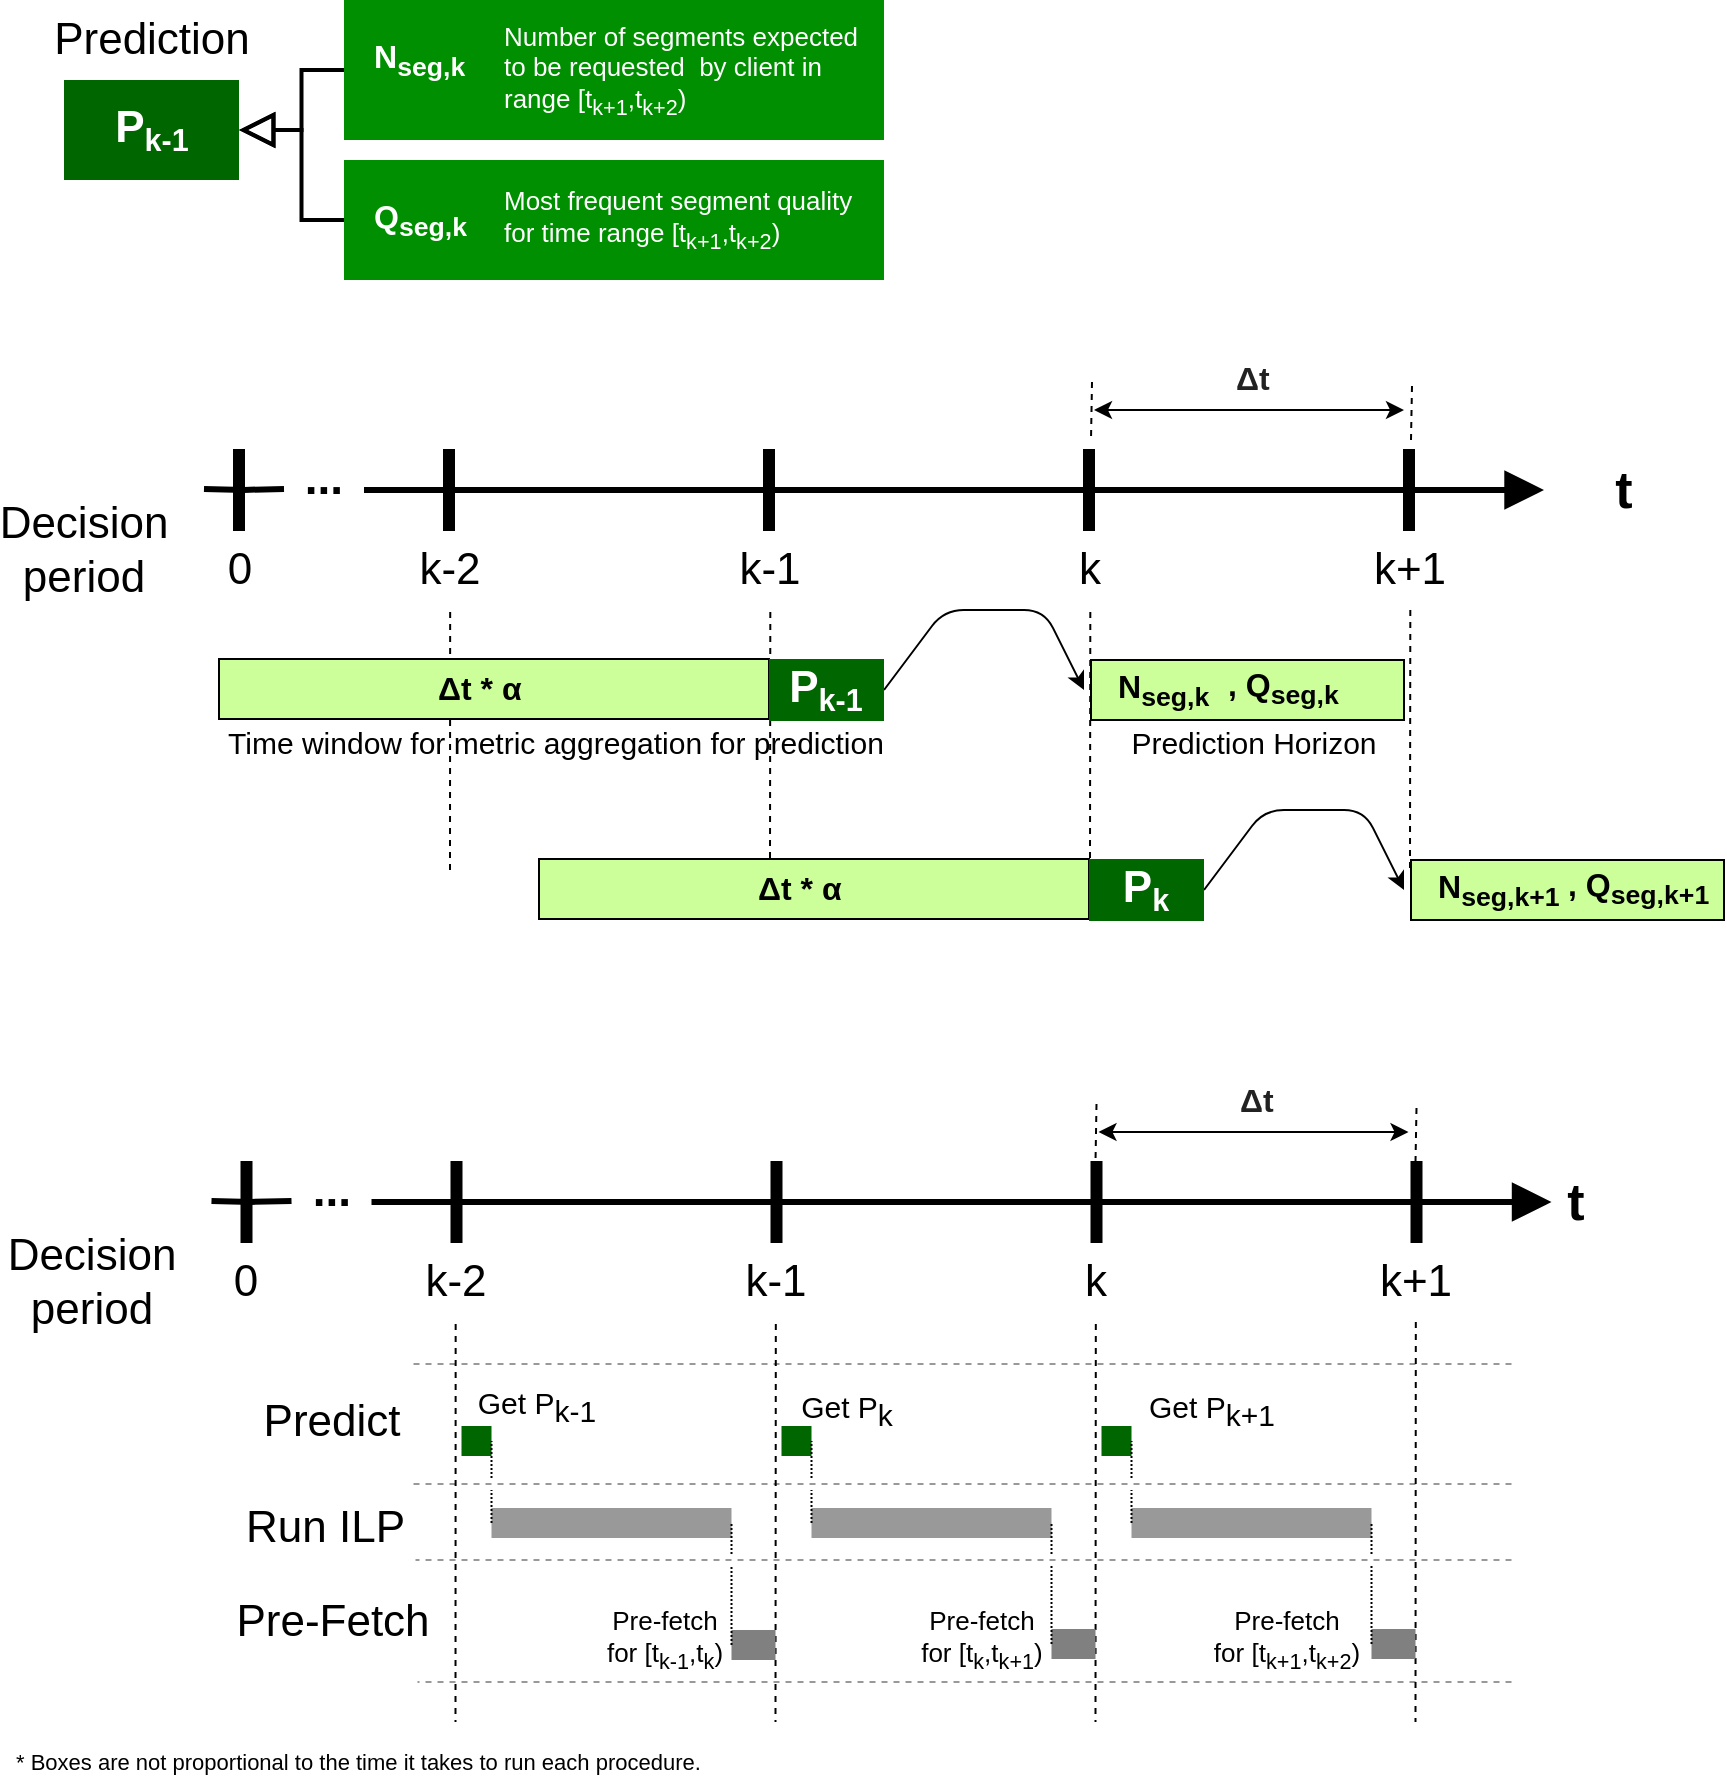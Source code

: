 <mxfile version="13.2.3" type="device"><diagram id="Km32vlabKMXt1tQ8kCav" name="Page-1"><mxGraphModel dx="2214" dy="1194" grid="0" gridSize="10" guides="1" tooltips="1" connect="1" arrows="1" fold="1" page="1" pageScale="1" pageWidth="1169" pageHeight="827" math="0" shadow="0"><root><mxCell id="0"/><mxCell id="1" parent="0"/><mxCell id="Jk45wT7rnta24Qxd5EBN-1" value="" style="endArrow=block;html=1;endFill=1;startSize=6;endSize=12;strokeWidth=3;" edge="1" parent="1"><mxGeometry width="50" height="50" relative="1" as="geometry"><mxPoint x="253.75" y="621" as="sourcePoint"/><mxPoint x="843.75" y="621" as="targetPoint"/></mxGeometry></mxCell><mxCell id="Jk45wT7rnta24Qxd5EBN-2" value="&lt;font style=&quot;font-size: 26px;&quot;&gt;&lt;b style=&quot;font-size: 26px;&quot;&gt;t&lt;/b&gt;&lt;/font&gt;" style="text;html=1;strokeColor=none;fillColor=none;align=center;verticalAlign=middle;whiteSpace=wrap;rounded=0;fontSize=26;" vertex="1" parent="1"><mxGeometry x="836.25" y="611" width="40" height="20" as="geometry"/></mxCell><mxCell id="Jk45wT7rnta24Qxd5EBN-3" value="&lt;b&gt;&lt;font style=&quot;font-size: 23px&quot;&gt;...&lt;/font&gt;&lt;/b&gt;" style="text;html=1;strokeColor=none;fillColor=none;align=center;verticalAlign=middle;whiteSpace=wrap;rounded=0;" vertex="1" parent="1"><mxGeometry x="213.75" y="605" width="40" height="20" as="geometry"/></mxCell><mxCell id="Jk45wT7rnta24Qxd5EBN-4" value="" style="endArrow=none;html=1;strokeWidth=3;" edge="1" parent="1" source="Jk45wT7rnta24Qxd5EBN-6"><mxGeometry width="50" height="50" relative="1" as="geometry"><mxPoint x="173.75" y="620.5" as="sourcePoint"/><mxPoint x="213.75" y="620.5" as="targetPoint"/></mxGeometry></mxCell><mxCell id="Jk45wT7rnta24Qxd5EBN-6" value="" style="rounded=0;whiteSpace=wrap;html=1;fillColor=#000000;" vertex="1" parent="1"><mxGeometry x="188.75" y="601" width="5" height="40" as="geometry"/></mxCell><mxCell id="Jk45wT7rnta24Qxd5EBN-9" value="" style="endArrow=none;html=1;strokeWidth=3;" edge="1" parent="1" target="Jk45wT7rnta24Qxd5EBN-6"><mxGeometry width="50" height="50" relative="1" as="geometry"><mxPoint x="173.75" y="620.5" as="sourcePoint"/><mxPoint x="213.75" y="620.5" as="targetPoint"/></mxGeometry></mxCell><mxCell id="Jk45wT7rnta24Qxd5EBN-10" value="" style="rounded=0;whiteSpace=wrap;html=1;fillColor=#000000;" vertex="1" parent="1"><mxGeometry x="453.75" y="601" width="5" height="40" as="geometry"/></mxCell><mxCell id="Jk45wT7rnta24Qxd5EBN-11" value="" style="rounded=0;whiteSpace=wrap;html=1;fillColor=#000000;" vertex="1" parent="1"><mxGeometry x="613.75" y="601" width="5" height="40" as="geometry"/></mxCell><mxCell id="Jk45wT7rnta24Qxd5EBN-13" value="" style="rounded=0;whiteSpace=wrap;html=1;fillColor=#000000;" vertex="1" parent="1"><mxGeometry x="773.75" y="601" width="5" height="40" as="geometry"/></mxCell><mxCell id="Jk45wT7rnta24Qxd5EBN-16" value="" style="rounded=0;whiteSpace=wrap;html=1;fillColor=#000000;" vertex="1" parent="1"><mxGeometry x="293.75" y="601" width="5" height="40" as="geometry"/></mxCell><mxCell id="Jk45wT7rnta24Qxd5EBN-20" value="&lt;font style=&quot;font-size: 22px;&quot;&gt;0&lt;/font&gt;" style="text;html=1;strokeColor=none;fillColor=none;align=center;verticalAlign=middle;whiteSpace=wrap;rounded=0;fontSize=22;" vertex="1" parent="1"><mxGeometry x="181.25" y="651" width="20" height="20" as="geometry"/></mxCell><mxCell id="Jk45wT7rnta24Qxd5EBN-21" value="k+1" style="text;html=1;strokeColor=none;fillColor=none;align=center;verticalAlign=middle;whiteSpace=wrap;rounded=0;fontSize=22;" vertex="1" parent="1"><mxGeometry x="756.25" y="651" width="40" height="20" as="geometry"/></mxCell><mxCell id="Jk45wT7rnta24Qxd5EBN-22" value="k" style="text;html=1;strokeColor=none;fillColor=none;align=center;verticalAlign=middle;whiteSpace=wrap;rounded=0;fontSize=22;" vertex="1" parent="1"><mxGeometry x="596.25" y="651" width="40" height="20" as="geometry"/></mxCell><mxCell id="Jk45wT7rnta24Qxd5EBN-23" value="k-1" style="text;html=1;strokeColor=none;fillColor=none;align=center;verticalAlign=middle;whiteSpace=wrap;rounded=0;fontSize=22;" vertex="1" parent="1"><mxGeometry x="436.25" y="651" width="40" height="20" as="geometry"/></mxCell><mxCell id="Jk45wT7rnta24Qxd5EBN-25" value="k-2" style="text;html=1;strokeColor=none;fillColor=none;align=center;verticalAlign=middle;whiteSpace=wrap;rounded=0;fontSize=22;" vertex="1" parent="1"><mxGeometry x="276.25" y="651" width="40" height="20" as="geometry"/></mxCell><mxCell id="Jk45wT7rnta24Qxd5EBN-26" value="" style="endArrow=none;dashed=1;html=1;strokeWidth=1;fontSize=22;opacity=40;" edge="1" parent="1"><mxGeometry width="50" height="50" relative="1" as="geometry"><mxPoint x="823.75" y="861" as="sourcePoint"/><mxPoint x="276.75" y="861" as="targetPoint"/></mxGeometry></mxCell><mxCell id="Jk45wT7rnta24Qxd5EBN-27" value="" style="endArrow=none;dashed=1;html=1;strokeWidth=1;fontSize=22;opacity=40;" edge="1" parent="1"><mxGeometry width="50" height="50" relative="1" as="geometry"><mxPoint x="823.75" y="762" as="sourcePoint"/><mxPoint x="273.75" y="762" as="targetPoint"/></mxGeometry></mxCell><mxCell id="Jk45wT7rnta24Qxd5EBN-28" value="" style="endArrow=none;dashed=1;html=1;strokeWidth=1;fontSize=22;opacity=40;" edge="1" parent="1"><mxGeometry width="50" height="50" relative="1" as="geometry"><mxPoint x="823.75" y="702" as="sourcePoint"/><mxPoint x="273.75" y="702" as="targetPoint"/></mxGeometry></mxCell><mxCell id="Jk45wT7rnta24Qxd5EBN-29" value="" style="endArrow=none;dashed=1;html=1;strokeWidth=1;fontSize=22;" edge="1" parent="1"><mxGeometry width="50" height="50" relative="1" as="geometry"><mxPoint x="295.83" y="682.0" as="sourcePoint"/><mxPoint x="295.75" y="881" as="targetPoint"/></mxGeometry></mxCell><mxCell id="Jk45wT7rnta24Qxd5EBN-30" value="" style="endArrow=none;dashed=1;html=1;strokeWidth=1;fontSize=22;" edge="1" parent="1"><mxGeometry width="50" height="50" relative="1" as="geometry"><mxPoint x="455.91" y="682.0" as="sourcePoint"/><mxPoint x="455.75" y="881" as="targetPoint"/></mxGeometry></mxCell><mxCell id="Jk45wT7rnta24Qxd5EBN-31" value="" style="endArrow=none;dashed=1;html=1;strokeWidth=1;fontSize=22;" edge="1" parent="1"><mxGeometry width="50" height="50" relative="1" as="geometry"><mxPoint x="615.91" y="682.0" as="sourcePoint"/><mxPoint x="615.75" y="881" as="targetPoint"/></mxGeometry></mxCell><mxCell id="Jk45wT7rnta24Qxd5EBN-32" value="" style="endArrow=none;dashed=1;html=1;strokeWidth=1;fontSize=22;" edge="1" parent="1"><mxGeometry width="50" height="50" relative="1" as="geometry"><mxPoint x="775.91" y="681.0" as="sourcePoint"/><mxPoint x="775.75" y="881" as="targetPoint"/></mxGeometry></mxCell><mxCell id="Jk45wT7rnta24Qxd5EBN-34" value="&lt;font style=&quot;font-size: 22px&quot;&gt;Predict&lt;/font&gt;" style="text;html=1;strokeColor=none;fillColor=none;align=center;verticalAlign=middle;whiteSpace=wrap;rounded=0;fontSize=22;" vertex="1" parent="1"><mxGeometry x="203.75" y="721" width="60" height="20" as="geometry"/></mxCell><mxCell id="Jk45wT7rnta24Qxd5EBN-35" value="&lt;font style=&quot;font-size: 22px&quot;&gt;Pre-Fetch&lt;/font&gt;" style="text;html=1;strokeColor=none;fillColor=none;align=center;verticalAlign=middle;whiteSpace=wrap;rounded=0;fontSize=22;" vertex="1" parent="1"><mxGeometry x="177.5" y="818" width="112.5" height="26" as="geometry"/></mxCell><mxCell id="Jk45wT7rnta24Qxd5EBN-36" value="&lt;font style=&quot;font-size: 22px&quot;&gt;Decision period&lt;/font&gt;" style="text;html=1;strokeColor=none;fillColor=none;align=center;verticalAlign=middle;whiteSpace=wrap;rounded=0;fontSize=22;" vertex="1" parent="1"><mxGeometry x="73.75" y="651" width="80" height="20" as="geometry"/></mxCell><mxCell id="Jk45wT7rnta24Qxd5EBN-42" value="" style="rounded=0;whiteSpace=wrap;html=1;fillColor=#006600;fontSize=22;strokeColor=none;" vertex="1" parent="1"><mxGeometry x="298.75" y="733" width="15" height="15" as="geometry"/></mxCell><mxCell id="Jk45wT7rnta24Qxd5EBN-44" value="" style="rounded=0;whiteSpace=wrap;html=1;fillColor=#808080;fontSize=22;strokeColor=none;" vertex="1" parent="1"><mxGeometry x="433.75" y="835" width="22" height="15" as="geometry"/></mxCell><mxCell id="Jk45wT7rnta24Qxd5EBN-52" value="" style="rounded=0;whiteSpace=wrap;html=1;fillColor=#006600;fontSize=22;strokeColor=none;" vertex="1" parent="1"><mxGeometry x="100" y="60" width="87.5" height="50" as="geometry"/></mxCell><mxCell id="Jk45wT7rnta24Qxd5EBN-53" value="&lt;font color=&quot;#ffffff&quot;&gt;&lt;b&gt;&lt;font&gt;P&lt;/font&gt;&lt;font style=&quot;font-size: 18.333px&quot;&gt;&lt;sub&gt;k-1&lt;/sub&gt;&lt;/font&gt;&lt;/b&gt;&lt;/font&gt;" style="text;html=1;strokeColor=none;fillColor=none;align=center;verticalAlign=middle;whiteSpace=wrap;rounded=0;fontSize=22;" vertex="1" parent="1"><mxGeometry x="123.75" y="75" width="40" height="20" as="geometry"/></mxCell><mxCell id="Jk45wT7rnta24Qxd5EBN-55" value="&lt;font style=&quot;font-size: 22px&quot;&gt;Prediction&lt;/font&gt;" style="text;html=1;strokeColor=none;fillColor=none;align=center;verticalAlign=middle;whiteSpace=wrap;rounded=0;fontSize=22;" vertex="1" parent="1"><mxGeometry x="95" y="30" width="97.5" height="20" as="geometry"/></mxCell><mxCell id="Jk45wT7rnta24Qxd5EBN-58" value="" style="rounded=0;whiteSpace=wrap;html=1;fillColor=#008F00;fontSize=22;strokeColor=none;" vertex="1" parent="1"><mxGeometry x="240" y="20" width="270" height="70" as="geometry"/></mxCell><mxCell id="Jk45wT7rnta24Qxd5EBN-59" value="" style="rounded=0;whiteSpace=wrap;html=1;fillColor=#008F00;fontSize=22;strokeColor=none;" vertex="1" parent="1"><mxGeometry x="240" y="100" width="270" height="60" as="geometry"/></mxCell><mxCell id="Jk45wT7rnta24Qxd5EBN-60" style="edgeStyle=orthogonalEdgeStyle;rounded=0;orthogonalLoop=1;jettySize=auto;html=1;exitX=1;exitY=0.5;exitDx=0;exitDy=0;entryX=0;entryY=0.5;entryDx=0;entryDy=0;strokeWidth=2;fontSize=16;fontColor=#FFFFFF;startArrow=block;startFill=0;endArrow=none;endFill=0;endSize=6;startSize=13;" edge="1" parent="1" source="Jk45wT7rnta24Qxd5EBN-52" target="Jk45wT7rnta24Qxd5EBN-58"><mxGeometry relative="1" as="geometry"><mxPoint x="550" y="63.5" as="sourcePoint"/><mxPoint x="550" y="230" as="targetPoint"/></mxGeometry></mxCell><mxCell id="Jk45wT7rnta24Qxd5EBN-61" style="edgeStyle=orthogonalEdgeStyle;rounded=0;orthogonalLoop=1;jettySize=auto;html=1;exitX=1;exitY=0.5;exitDx=0;exitDy=0;entryX=0;entryY=0.5;entryDx=0;entryDy=0;strokeWidth=2;fontSize=16;fontColor=#FFFFFF;startArrow=block;startFill=0;endArrow=none;endFill=0;endSize=6;startSize=13;" edge="1" parent="1" source="Jk45wT7rnta24Qxd5EBN-52" target="Jk45wT7rnta24Qxd5EBN-59"><mxGeometry relative="1" as="geometry"><mxPoint x="197.5" y="90" as="sourcePoint"/><mxPoint x="250" y="50" as="targetPoint"/></mxGeometry></mxCell><mxCell id="Jk45wT7rnta24Qxd5EBN-62" value="&lt;font color=&quot;#ffffff&quot; style=&quot;font-size: 16px&quot;&gt;&lt;b&gt;N&lt;/b&gt;&lt;sub&gt;&lt;b&gt;seg,k&lt;/b&gt;&lt;/sub&gt;&lt;/font&gt;" style="text;html=1;strokeColor=none;fillColor=none;align=left;verticalAlign=middle;whiteSpace=wrap;rounded=0;fontSize=22;" vertex="1" parent="1"><mxGeometry x="252.5" y="30" width="45" height="35" as="geometry"/></mxCell><mxCell id="Jk45wT7rnta24Qxd5EBN-63" value="Get P&lt;sub style=&quot;font-size: 15px;&quot;&gt;k-1&lt;/sub&gt;" style="text;html=1;strokeColor=none;fillColor=none;align=center;verticalAlign=middle;whiteSpace=wrap;rounded=0;fontSize=15;" vertex="1" parent="1"><mxGeometry x="298.75" y="713" width="75" height="20" as="geometry"/></mxCell><mxCell id="Jk45wT7rnta24Qxd5EBN-67" value="Pre-fetch for&lt;span style=&quot;font-size: 13px ; text-align: left&quot;&gt;&lt;font color=&quot;#ffffff&quot; style=&quot;font-size: 13px&quot;&gt;&amp;nbsp;&lt;/font&gt;[t&lt;sub&gt;k-1&lt;/sub&gt;&lt;/span&gt;&lt;span style=&quot;font-size: 13px ; text-align: left&quot;&gt;,t&lt;sub&gt;k&lt;/sub&gt;&lt;/span&gt;&lt;span style=&quot;font-size: 13px ; text-align: left&quot;&gt;)&lt;/span&gt;" style="text;html=1;strokeColor=none;fillColor=none;align=center;verticalAlign=middle;whiteSpace=wrap;rounded=0;fontSize=13;" vertex="1" parent="1"><mxGeometry x="363.75" y="830" width="72.5" height="20" as="geometry"/></mxCell><mxCell id="Jk45wT7rnta24Qxd5EBN-72" value="&lt;span style=&quot;color: rgb(0 , 0 , 0) ; font-family: &amp;#34;helvetica&amp;#34; ; font-size: 22px ; font-style: normal ; font-weight: 400 ; letter-spacing: normal ; text-align: center ; text-indent: 0px ; text-transform: none ; word-spacing: 0px ; display: inline ; float: none&quot;&gt;Run ILP&lt;/span&gt;" style="text;whiteSpace=wrap;html=1;fontSize=13;verticalAlign=middle;" vertex="1" parent="1"><mxGeometry x="188.75" y="768.5" width="90" height="30" as="geometry"/></mxCell><mxCell id="Jk45wT7rnta24Qxd5EBN-75" value="" style="endArrow=none;dashed=1;html=1;strokeWidth=1;fontSize=22;opacity=40;" edge="1" parent="1"><mxGeometry width="50" height="50" relative="1" as="geometry"><mxPoint x="823.75" y="800" as="sourcePoint"/><mxPoint x="275.75" y="800" as="targetPoint"/></mxGeometry></mxCell><mxCell id="Jk45wT7rnta24Qxd5EBN-76" value="" style="rounded=0;whiteSpace=wrap;html=1;fillColor=#999999;fontSize=22;strokeColor=none;" vertex="1" parent="1"><mxGeometry x="313.75" y="774" width="120" height="15" as="geometry"/></mxCell><mxCell id="Jk45wT7rnta24Qxd5EBN-48" value="" style="endArrow=none;dashed=1;html=1;strokeWidth=1;fontSize=22;dashPattern=1 1;strokeColor=#000000;exitX=0;exitY=0.5;exitDx=0;exitDy=0;entryX=1;entryY=0.5;entryDx=0;entryDy=0;jumpStyle=gap;" edge="1" parent="1" source="Jk45wT7rnta24Qxd5EBN-76" target="Jk45wT7rnta24Qxd5EBN-42"><mxGeometry width="50" height="50" relative="1" as="geometry"><mxPoint x="313.75" y="830" as="sourcePoint"/><mxPoint x="314.25" y="741" as="targetPoint"/></mxGeometry></mxCell><mxCell id="Jk45wT7rnta24Qxd5EBN-77" value="" style="endArrow=none;dashed=1;html=1;strokeWidth=1;fontSize=22;dashPattern=1 1;strokeColor=#000000;entryX=1;entryY=0.5;entryDx=0;entryDy=0;exitX=0;exitY=0.5;exitDx=0;exitDy=0;jumpStyle=gap;" edge="1" parent="1" source="Jk45wT7rnta24Qxd5EBN-44" target="Jk45wT7rnta24Qxd5EBN-76"><mxGeometry width="50" height="50" relative="1" as="geometry"><mxPoint x="433.75" y="891" as="sourcePoint"/><mxPoint x="433.75" y="816" as="targetPoint"/></mxGeometry></mxCell><mxCell id="Jk45wT7rnta24Qxd5EBN-81" value="" style="rounded=0;whiteSpace=wrap;html=1;fillColor=#006600;fontSize=22;strokeColor=none;" vertex="1" parent="1"><mxGeometry x="458.75" y="733" width="15" height="15" as="geometry"/></mxCell><mxCell id="Jk45wT7rnta24Qxd5EBN-82" value="" style="rounded=0;whiteSpace=wrap;html=1;fillColor=#808080;fontSize=22;strokeColor=none;" vertex="1" parent="1"><mxGeometry x="593.75" y="834.5" width="22" height="15" as="geometry"/></mxCell><mxCell id="Jk45wT7rnta24Qxd5EBN-83" value="Get P&lt;sub style=&quot;font-size: 15px&quot;&gt;k&lt;/sub&gt;" style="text;html=1;strokeColor=none;fillColor=none;align=center;verticalAlign=middle;whiteSpace=wrap;rounded=0;fontSize=15;" vertex="1" parent="1"><mxGeometry x="458.75" y="715" width="65" height="20" as="geometry"/></mxCell><mxCell id="Jk45wT7rnta24Qxd5EBN-84" value="Pre-fetch for&lt;span style=&quot;font-size: 13px ; text-align: left&quot;&gt;&lt;font color=&quot;#ffffff&quot; style=&quot;font-size: 13px&quot;&gt;&amp;nbsp;&lt;/font&gt;[t&lt;sub&gt;k&lt;/sub&gt;&lt;/span&gt;&lt;span style=&quot;font-size: 13px ; text-align: left&quot;&gt;,t&lt;sub&gt;k+1&lt;/sub&gt;&lt;/span&gt;&lt;span style=&quot;font-size: 13px ; text-align: left&quot;&gt;)&lt;/span&gt;" style="text;html=1;strokeColor=none;fillColor=none;align=center;verticalAlign=middle;whiteSpace=wrap;rounded=0;fontSize=13;" vertex="1" parent="1"><mxGeometry x="523.75" y="830" width="70" height="20" as="geometry"/></mxCell><mxCell id="Jk45wT7rnta24Qxd5EBN-85" value="" style="rounded=0;whiteSpace=wrap;html=1;fillColor=#999999;fontSize=22;strokeColor=none;" vertex="1" parent="1"><mxGeometry x="473.75" y="774" width="120" height="15" as="geometry"/></mxCell><mxCell id="Jk45wT7rnta24Qxd5EBN-86" value="" style="endArrow=none;dashed=1;html=1;strokeWidth=1;fontSize=22;dashPattern=1 1;strokeColor=#000000;exitX=0;exitY=0.5;exitDx=0;exitDy=0;entryX=1;entryY=0.5;entryDx=0;entryDy=0;jumpStyle=gap;" edge="1" parent="1" source="Jk45wT7rnta24Qxd5EBN-85" target="Jk45wT7rnta24Qxd5EBN-81"><mxGeometry width="50" height="50" relative="1" as="geometry"><mxPoint x="473.75" y="832" as="sourcePoint"/><mxPoint x="474.25" y="743" as="targetPoint"/></mxGeometry></mxCell><mxCell id="Jk45wT7rnta24Qxd5EBN-87" value="" style="endArrow=none;dashed=1;html=1;strokeWidth=1;fontSize=22;dashPattern=1 1;strokeColor=#000000;entryX=1;entryY=0.5;entryDx=0;entryDy=0;exitX=0;exitY=0.5;exitDx=0;exitDy=0;jumpStyle=gap;" edge="1" parent="1" source="Jk45wT7rnta24Qxd5EBN-82" target="Jk45wT7rnta24Qxd5EBN-85"><mxGeometry width="50" height="50" relative="1" as="geometry"><mxPoint x="593.75" y="893" as="sourcePoint"/><mxPoint x="593.75" y="818" as="targetPoint"/></mxGeometry></mxCell><mxCell id="Jk45wT7rnta24Qxd5EBN-88" value="" style="rounded=0;whiteSpace=wrap;html=1;fillColor=#006600;fontSize=22;strokeColor=none;" vertex="1" parent="1"><mxGeometry x="618.75" y="733" width="15" height="15" as="geometry"/></mxCell><mxCell id="Jk45wT7rnta24Qxd5EBN-89" value="" style="rounded=0;whiteSpace=wrap;html=1;fillColor=#808080;fontSize=22;strokeColor=none;" vertex="1" parent="1"><mxGeometry x="753.75" y="834.5" width="22" height="15" as="geometry"/></mxCell><mxCell id="Jk45wT7rnta24Qxd5EBN-90" value="" style="rounded=0;whiteSpace=wrap;html=1;fillColor=#999999;fontSize=22;strokeColor=none;" vertex="1" parent="1"><mxGeometry x="633.75" y="774" width="120" height="15" as="geometry"/></mxCell><mxCell id="Jk45wT7rnta24Qxd5EBN-91" value="" style="endArrow=none;dashed=1;html=1;strokeWidth=1;fontSize=22;dashPattern=1 1;strokeColor=#000000;exitX=0;exitY=0.5;exitDx=0;exitDy=0;entryX=1;entryY=0.5;entryDx=0;entryDy=0;jumpStyle=gap;" edge="1" parent="1" source="Jk45wT7rnta24Qxd5EBN-90" target="Jk45wT7rnta24Qxd5EBN-88"><mxGeometry width="50" height="50" relative="1" as="geometry"><mxPoint x="633.75" y="832" as="sourcePoint"/><mxPoint x="634.25" y="743" as="targetPoint"/></mxGeometry></mxCell><mxCell id="Jk45wT7rnta24Qxd5EBN-92" value="" style="endArrow=none;dashed=1;html=1;strokeWidth=1;fontSize=22;dashPattern=1 1;strokeColor=#000000;entryX=1;entryY=0.5;entryDx=0;entryDy=0;exitX=0;exitY=0.5;exitDx=0;exitDy=0;jumpStyle=gap;" edge="1" parent="1" source="Jk45wT7rnta24Qxd5EBN-89" target="Jk45wT7rnta24Qxd5EBN-90"><mxGeometry width="50" height="50" relative="1" as="geometry"><mxPoint x="753.75" y="893" as="sourcePoint"/><mxPoint x="753.75" y="818" as="targetPoint"/></mxGeometry></mxCell><mxCell id="Jk45wT7rnta24Qxd5EBN-93" value="Get P&lt;sub style=&quot;font-size: 15px&quot;&gt;k+1&lt;/sub&gt;" style="text;html=1;strokeColor=none;fillColor=none;align=center;verticalAlign=middle;whiteSpace=wrap;rounded=0;fontSize=15;" vertex="1" parent="1"><mxGeometry x="633.75" y="715" width="80" height="20" as="geometry"/></mxCell><mxCell id="Jk45wT7rnta24Qxd5EBN-94" value="Pre-fetch for&lt;span style=&quot;font-size: 13px ; text-align: left&quot;&gt;&lt;font color=&quot;#ffffff&quot; style=&quot;font-size: 13px&quot;&gt;&amp;nbsp;&lt;/font&gt;[t&lt;sub&gt;k+1&lt;/sub&gt;&lt;/span&gt;&lt;span style=&quot;font-size: 13px ; text-align: left&quot;&gt;,t&lt;sub&gt;k+2&lt;/sub&gt;&lt;/span&gt;&lt;span style=&quot;font-size: 13px ; text-align: left&quot;&gt;)&lt;/span&gt;" style="text;html=1;strokeColor=none;fillColor=none;align=center;verticalAlign=middle;whiteSpace=wrap;rounded=0;fontSize=13;" vertex="1" parent="1"><mxGeometry x="663.75" y="830" width="95" height="20" as="geometry"/></mxCell><mxCell id="Jk45wT7rnta24Qxd5EBN-97" value="" style="endArrow=block;html=1;endFill=1;startSize=6;endSize=12;strokeWidth=3;" edge="1" parent="1"><mxGeometry width="50" height="50" relative="1" as="geometry"><mxPoint x="250" y="265" as="sourcePoint"/><mxPoint x="840" y="265" as="targetPoint"/></mxGeometry></mxCell><mxCell id="Jk45wT7rnta24Qxd5EBN-98" value="&lt;font style=&quot;font-size: 26px;&quot;&gt;&lt;b style=&quot;font-size: 26px;&quot;&gt;t&lt;/b&gt;&lt;/font&gt;" style="text;html=1;strokeColor=none;fillColor=none;align=center;verticalAlign=middle;whiteSpace=wrap;rounded=0;fontSize=26;" vertex="1" parent="1"><mxGeometry x="860" y="255" width="40" height="20" as="geometry"/></mxCell><mxCell id="Jk45wT7rnta24Qxd5EBN-99" value="&lt;b&gt;&lt;font style=&quot;font-size: 23px&quot;&gt;...&lt;/font&gt;&lt;/b&gt;" style="text;html=1;strokeColor=none;fillColor=none;align=center;verticalAlign=middle;whiteSpace=wrap;rounded=0;" vertex="1" parent="1"><mxGeometry x="210" y="249" width="40" height="20" as="geometry"/></mxCell><mxCell id="Jk45wT7rnta24Qxd5EBN-100" value="" style="endArrow=none;html=1;strokeWidth=3;" edge="1" parent="1" source="Jk45wT7rnta24Qxd5EBN-101"><mxGeometry width="50" height="50" relative="1" as="geometry"><mxPoint x="170" y="264.5" as="sourcePoint"/><mxPoint x="210" y="264.5" as="targetPoint"/></mxGeometry></mxCell><mxCell id="Jk45wT7rnta24Qxd5EBN-101" value="" style="rounded=0;whiteSpace=wrap;html=1;fillColor=#000000;" vertex="1" parent="1"><mxGeometry x="185" y="245" width="5" height="40" as="geometry"/></mxCell><mxCell id="Jk45wT7rnta24Qxd5EBN-102" value="" style="endArrow=none;html=1;strokeWidth=3;" edge="1" parent="1" target="Jk45wT7rnta24Qxd5EBN-101"><mxGeometry width="50" height="50" relative="1" as="geometry"><mxPoint x="170" y="264.5" as="sourcePoint"/><mxPoint x="210" y="264.5" as="targetPoint"/></mxGeometry></mxCell><mxCell id="Jk45wT7rnta24Qxd5EBN-103" value="" style="rounded=0;whiteSpace=wrap;html=1;fillColor=#000000;" vertex="1" parent="1"><mxGeometry x="450" y="245" width="5" height="40" as="geometry"/></mxCell><mxCell id="Jk45wT7rnta24Qxd5EBN-104" value="" style="rounded=0;whiteSpace=wrap;html=1;fillColor=#000000;" vertex="1" parent="1"><mxGeometry x="610" y="245" width="5" height="40" as="geometry"/></mxCell><mxCell id="Jk45wT7rnta24Qxd5EBN-105" value="" style="rounded=0;whiteSpace=wrap;html=1;fillColor=#000000;" vertex="1" parent="1"><mxGeometry x="770" y="245" width="5" height="40" as="geometry"/></mxCell><mxCell id="Jk45wT7rnta24Qxd5EBN-106" value="" style="rounded=0;whiteSpace=wrap;html=1;fillColor=#000000;" vertex="1" parent="1"><mxGeometry x="290" y="245" width="5" height="40" as="geometry"/></mxCell><mxCell id="Jk45wT7rnta24Qxd5EBN-107" value="&lt;font style=&quot;font-size: 22px;&quot;&gt;0&lt;/font&gt;" style="text;html=1;strokeColor=none;fillColor=none;align=center;verticalAlign=middle;whiteSpace=wrap;rounded=0;fontSize=22;" vertex="1" parent="1"><mxGeometry x="177.5" y="295" width="20" height="20" as="geometry"/></mxCell><mxCell id="Jk45wT7rnta24Qxd5EBN-108" value="k+1" style="text;html=1;strokeColor=none;fillColor=none;align=center;verticalAlign=middle;whiteSpace=wrap;rounded=0;fontSize=22;" vertex="1" parent="1"><mxGeometry x="752.5" y="295" width="40" height="20" as="geometry"/></mxCell><mxCell id="Jk45wT7rnta24Qxd5EBN-109" value="k" style="text;html=1;strokeColor=none;fillColor=none;align=center;verticalAlign=middle;whiteSpace=wrap;rounded=0;fontSize=22;" vertex="1" parent="1"><mxGeometry x="592.5" y="295" width="40" height="20" as="geometry"/></mxCell><mxCell id="Jk45wT7rnta24Qxd5EBN-110" value="k-1" style="text;html=1;strokeColor=none;fillColor=none;align=center;verticalAlign=middle;whiteSpace=wrap;rounded=0;fontSize=22;" vertex="1" parent="1"><mxGeometry x="432.5" y="295" width="40" height="20" as="geometry"/></mxCell><mxCell id="Jk45wT7rnta24Qxd5EBN-111" value="k-2" style="text;html=1;strokeColor=none;fillColor=none;align=center;verticalAlign=middle;whiteSpace=wrap;rounded=0;fontSize=22;" vertex="1" parent="1"><mxGeometry x="272.5" y="295" width="40" height="20" as="geometry"/></mxCell><mxCell id="Jk45wT7rnta24Qxd5EBN-112" value="&lt;font style=&quot;font-size: 22px&quot;&gt;Decision period&lt;/font&gt;" style="text;html=1;strokeColor=none;fillColor=none;align=center;verticalAlign=middle;whiteSpace=wrap;rounded=0;fontSize=22;" vertex="1" parent="1"><mxGeometry x="70" y="285" width="80" height="20" as="geometry"/></mxCell><mxCell id="Jk45wT7rnta24Qxd5EBN-113" value="" style="endArrow=none;dashed=1;html=1;strokeWidth=1;fontSize=22;jumpStyle=gap;jumpSize=9;" edge="1" parent="1"><mxGeometry width="50" height="50" relative="1" as="geometry"><mxPoint x="293.08" y="326" as="sourcePoint"/><mxPoint x="293" y="455" as="targetPoint"/></mxGeometry></mxCell><mxCell id="Jk45wT7rnta24Qxd5EBN-114" value="" style="endArrow=none;dashed=1;html=1;strokeWidth=1;fontSize=22;jumpStyle=gap;" edge="1" parent="1"><mxGeometry width="50" height="50" relative="1" as="geometry"><mxPoint x="453.16" y="326" as="sourcePoint"/><mxPoint x="453" y="455" as="targetPoint"/></mxGeometry></mxCell><mxCell id="Jk45wT7rnta24Qxd5EBN-115" value="" style="endArrow=none;dashed=1;html=1;strokeWidth=1;fontSize=22;jumpStyle=gap;" edge="1" parent="1"><mxGeometry width="50" height="50" relative="1" as="geometry"><mxPoint x="613.16" y="326" as="sourcePoint"/><mxPoint x="613" y="455" as="targetPoint"/></mxGeometry></mxCell><mxCell id="Jk45wT7rnta24Qxd5EBN-116" value="" style="endArrow=none;dashed=1;html=1;strokeWidth=1;fontSize=22;jumpStyle=gap;" edge="1" parent="1"><mxGeometry width="50" height="50" relative="1" as="geometry"><mxPoint x="773.16" y="325" as="sourcePoint"/><mxPoint x="773" y="455" as="targetPoint"/></mxGeometry></mxCell><mxCell id="Jk45wT7rnta24Qxd5EBN-117" value="* Boxes are not proportional to the time it takes to run each procedure." style="text;html=1;strokeColor=none;fillColor=none;align=left;verticalAlign=middle;whiteSpace=wrap;rounded=0;fontSize=11;fontColor=#000000;" vertex="1" parent="1"><mxGeometry x="73.75" y="891" width="570" height="20" as="geometry"/></mxCell><mxCell id="Jk45wT7rnta24Qxd5EBN-118" value="" style="rounded=0;whiteSpace=wrap;html=1;fillColor=#CCFF99;fontSize=22;strokeColor=#000000;" vertex="1" parent="1"><mxGeometry x="177.5" y="349.5" width="275" height="30" as="geometry"/></mxCell><mxCell id="Jk45wT7rnta24Qxd5EBN-122" value="" style="endArrow=classic;html=1;strokeColor=#000000;strokeWidth=1;fontSize=13;fontColor=#000000;exitX=1;exitY=0.5;exitDx=0;exitDy=0;" edge="1" parent="1" source="Jk45wT7rnta24Qxd5EBN-124"><mxGeometry width="50" height="50" relative="1" as="geometry"><mxPoint x="455" y="365" as="sourcePoint"/><mxPoint x="610" y="365" as="targetPoint"/><Array as="points"><mxPoint x="540" y="325"/><mxPoint x="590" y="325"/></Array></mxGeometry></mxCell><mxCell id="Jk45wT7rnta24Qxd5EBN-124" value="" style="rounded=0;whiteSpace=wrap;html=1;fillColor=#006600;fontSize=22;strokeColor=none;" vertex="1" parent="1"><mxGeometry x="452.5" y="349.5" width="57.5" height="31" as="geometry"/></mxCell><mxCell id="Jk45wT7rnta24Qxd5EBN-125" value="&lt;font color=&quot;#ffffff&quot;&gt;&lt;b&gt;&lt;font&gt;P&lt;/font&gt;&lt;font style=&quot;font-size: 18.333px&quot;&gt;&lt;sub&gt;k-1&lt;/sub&gt;&lt;/font&gt;&lt;/b&gt;&lt;/font&gt;" style="text;html=1;strokeColor=none;fillColor=none;align=center;verticalAlign=middle;whiteSpace=wrap;rounded=0;fontSize=22;" vertex="1" parent="1"><mxGeometry x="461.25" y="355" width="40" height="20" as="geometry"/></mxCell><mxCell id="Jk45wT7rnta24Qxd5EBN-128" value="" style="rounded=0;whiteSpace=wrap;html=1;fillColor=#CCFF99;fontSize=22;strokeColor=#000000;" vertex="1" parent="1"><mxGeometry x="613.5" y="350" width="156.5" height="30" as="geometry"/></mxCell><mxCell id="Jk45wT7rnta24Qxd5EBN-129" value="Time window for metric aggregation for prediction" style="text;html=1;strokeColor=none;fillColor=none;align=center;verticalAlign=middle;whiteSpace=wrap;rounded=0;fontSize=15;" vertex="1" parent="1"><mxGeometry x="181.25" y="380.5" width="330" height="20" as="geometry"/></mxCell><mxCell id="Jk45wT7rnta24Qxd5EBN-130" value="&lt;font style=&quot;font-size: 13px&quot;&gt;&lt;span style=&quot;color: rgb(255, 255, 255); font-family: helvetica; font-style: normal; font-weight: 400; letter-spacing: normal; text-align: left; text-indent: 0px; text-transform: none; word-spacing: 0px; display: inline; float: none;&quot;&gt;Number of segments expected to be&amp;nbsp;requested&amp;nbsp; by client in range [t&lt;/span&gt;&lt;sub style=&quot;color: rgb(255, 255, 255); font-family: helvetica; font-style: normal; font-weight: 400; letter-spacing: normal; text-align: left; text-indent: 0px; text-transform: none; word-spacing: 0px;&quot;&gt;k+1&lt;/sub&gt;&lt;span style=&quot;color: rgb(255, 255, 255); font-family: helvetica; font-style: normal; font-weight: 400; letter-spacing: normal; text-align: left; text-indent: 0px; text-transform: none; word-spacing: 0px; display: inline; float: none;&quot;&gt;,t&lt;/span&gt;&lt;sub style=&quot;color: rgb(255, 255, 255); font-family: helvetica; font-style: normal; font-weight: 400; letter-spacing: normal; text-align: left; text-indent: 0px; text-transform: none; word-spacing: 0px;&quot;&gt;k+2&lt;/sub&gt;&lt;span style=&quot;color: rgb(255, 255, 255); font-family: helvetica; font-style: normal; font-weight: 400; letter-spacing: normal; text-align: left; text-indent: 0px; text-transform: none; word-spacing: 0px; display: inline; float: none;&quot;&gt;)&lt;/span&gt;&lt;/font&gt;" style="text;whiteSpace=wrap;html=1;fontSize=11;fontColor=#000000;labelBackgroundColor=none;verticalAlign=middle;" vertex="1" parent="1"><mxGeometry x="317.5" y="30" width="190" height="50" as="geometry"/></mxCell><mxCell id="Jk45wT7rnta24Qxd5EBN-131" value="&lt;font style=&quot;font-size: 13px&quot;&gt;&lt;span style=&quot;color: rgb(255 , 255 , 255) ; font-family: &amp;#34;helvetica&amp;#34; ; font-style: normal ; font-weight: 400 ; letter-spacing: normal ; text-align: left ; text-indent: 0px ; text-transform: none ; word-spacing: 0px ; display: inline ; float: none&quot;&gt;Most frequent segment quality for time range [t&lt;/span&gt;&lt;sub style=&quot;color: rgb(255 , 255 , 255) ; font-family: &amp;#34;helvetica&amp;#34; ; font-style: normal ; font-weight: 400 ; letter-spacing: normal ; text-align: left ; text-indent: 0px ; text-transform: none ; word-spacing: 0px&quot;&gt;k+1&lt;/sub&gt;&lt;span style=&quot;color: rgb(255 , 255 , 255) ; font-family: &amp;#34;helvetica&amp;#34; ; font-style: normal ; font-weight: 400 ; letter-spacing: normal ; text-align: left ; text-indent: 0px ; text-transform: none ; word-spacing: 0px ; display: inline ; float: none&quot;&gt;,t&lt;/span&gt;&lt;sub style=&quot;color: rgb(255 , 255 , 255) ; font-family: &amp;#34;helvetica&amp;#34; ; font-style: normal ; font-weight: 400 ; letter-spacing: normal ; text-align: left ; text-indent: 0px ; text-transform: none ; word-spacing: 0px&quot;&gt;k+2&lt;/sub&gt;&lt;span style=&quot;color: rgb(255 , 255 , 255) ; font-family: &amp;#34;helvetica&amp;#34; ; font-style: normal ; font-weight: 400 ; letter-spacing: normal ; text-align: left ; text-indent: 0px ; text-transform: none ; word-spacing: 0px ; display: inline ; float: none&quot;&gt;)&lt;/span&gt;&lt;/font&gt;" style="text;whiteSpace=wrap;html=1;fontSize=11;fontColor=#000000;labelBackgroundColor=none;verticalAlign=middle;" vertex="1" parent="1"><mxGeometry x="317.5" y="105" width="190" height="50" as="geometry"/></mxCell><mxCell id="Jk45wT7rnta24Qxd5EBN-132" value="&lt;font color=&quot;#ffffff&quot; style=&quot;font-size: 16px&quot;&gt;&lt;b&gt;Q&lt;/b&gt;&lt;sub&gt;&lt;b&gt;seg,k&lt;/b&gt;&lt;/sub&gt;&lt;/font&gt;" style="text;html=1;strokeColor=none;fillColor=none;align=left;verticalAlign=middle;whiteSpace=wrap;rounded=0;fontSize=22;" vertex="1" parent="1"><mxGeometry x="252.5" y="110" width="57.5" height="35" as="geometry"/></mxCell><mxCell id="Jk45wT7rnta24Qxd5EBN-136" value="&lt;font style=&quot;font-size: 16px&quot;&gt;&lt;b&gt;N&lt;/b&gt;&lt;sub&gt;&lt;b&gt;seg,k&lt;/b&gt;&lt;/sub&gt;&lt;/font&gt;" style="text;html=1;strokeColor=none;fillColor=none;align=left;verticalAlign=middle;whiteSpace=wrap;rounded=0;fontSize=22;fontColor=#000000;labelBackgroundColor=none;" vertex="1" parent="1"><mxGeometry x="625" y="345.5" width="45" height="35" as="geometry"/></mxCell><mxCell id="Jk45wT7rnta24Qxd5EBN-137" value="&lt;font style=&quot;font-size: 16px&quot;&gt;&lt;b&gt;, Q&lt;/b&gt;&lt;sub&gt;&lt;b&gt;seg,k&lt;/b&gt;&lt;/sub&gt;&lt;/font&gt;" style="text;html=1;strokeColor=none;fillColor=none;align=left;verticalAlign=middle;whiteSpace=wrap;rounded=0;fontSize=22;fontColor=#000000;" vertex="1" parent="1"><mxGeometry x="680" y="344.5" width="72.5" height="35" as="geometry"/></mxCell><mxCell id="Jk45wT7rnta24Qxd5EBN-138" value="" style="endArrow=none;dashed=1;html=1;strokeWidth=1;fontSize=22;" edge="1" parent="1"><mxGeometry width="50" height="50" relative="1" as="geometry"><mxPoint x="614" y="211" as="sourcePoint"/><mxPoint x="613.5" y="240.0" as="targetPoint"/></mxGeometry></mxCell><mxCell id="Jk45wT7rnta24Qxd5EBN-139" value="" style="endArrow=none;dashed=1;html=1;strokeWidth=1;fontSize=22;" edge="1" parent="1"><mxGeometry width="50" height="50" relative="1" as="geometry"><mxPoint x="774" y="213" as="sourcePoint"/><mxPoint x="773.5" y="240.0" as="targetPoint"/></mxGeometry></mxCell><mxCell id="Jk45wT7rnta24Qxd5EBN-140" value="" style="endArrow=classic;startArrow=classic;html=1;strokeColor=#000000;strokeWidth=1;fontSize=11;fontColor=#000000;" edge="1" parent="1"><mxGeometry width="50" height="50" relative="1" as="geometry"><mxPoint x="615" y="225" as="sourcePoint"/><mxPoint x="770" y="225" as="targetPoint"/></mxGeometry></mxCell><mxCell id="Jk45wT7rnta24Qxd5EBN-141" value="&lt;font style=&quot;font-size: 16px&quot;&gt;&lt;b style=&quot;color: rgb(34 , 34 , 34) ; font-family: &amp;#34;arial&amp;#34; , sans-serif ; background-color: rgb(255 , 255 , 255)&quot;&gt;Δt&lt;/b&gt;&lt;/font&gt;" style="text;html=1;strokeColor=none;fillColor=none;align=left;verticalAlign=middle;whiteSpace=wrap;rounded=0;fontSize=22;fontColor=#000000;" vertex="1" parent="1"><mxGeometry x="684" y="195" width="27" height="25" as="geometry"/></mxCell><mxCell id="Jk45wT7rnta24Qxd5EBN-144" value="&lt;font style=&quot;font-size: 16px&quot;&gt;&lt;b style=&quot;font-family: &amp;#34;arial&amp;#34; , sans-serif&quot;&gt;Δt *&amp;nbsp;&lt;/b&gt;&lt;/font&gt;&lt;b style=&quot;font-family: &amp;#34;arial&amp;#34; , sans-serif ; font-size: 16px&quot;&gt;α&lt;/b&gt;" style="text;html=1;strokeColor=none;fillColor=none;align=left;verticalAlign=middle;whiteSpace=wrap;rounded=0;fontSize=22;fontColor=#000000;labelBackgroundColor=none;" vertex="1" parent="1"><mxGeometry x="285" y="350.5" width="105" height="25" as="geometry"/></mxCell><mxCell id="Jk45wT7rnta24Qxd5EBN-145" value="Prediction Horizon" style="text;html=1;strokeColor=none;fillColor=none;align=center;verticalAlign=middle;whiteSpace=wrap;rounded=0;fontSize=15;" vertex="1" parent="1"><mxGeometry x="625" y="380.5" width="140" height="20" as="geometry"/></mxCell><mxCell id="Jk45wT7rnta24Qxd5EBN-148" value="" style="rounded=0;whiteSpace=wrap;html=1;fillColor=#CCFF99;fontSize=22;strokeColor=#000000;" vertex="1" parent="1"><mxGeometry x="337.5" y="449.5" width="275" height="30" as="geometry"/></mxCell><mxCell id="Jk45wT7rnta24Qxd5EBN-149" value="" style="endArrow=classic;html=1;strokeColor=#000000;strokeWidth=1;fontSize=13;fontColor=#000000;exitX=1;exitY=0.5;exitDx=0;exitDy=0;" edge="1" parent="1" source="Jk45wT7rnta24Qxd5EBN-150"><mxGeometry width="50" height="50" relative="1" as="geometry"><mxPoint x="615" y="465" as="sourcePoint"/><mxPoint x="770.0" y="465.0" as="targetPoint"/><Array as="points"><mxPoint x="700" y="425"/><mxPoint x="750" y="425"/></Array></mxGeometry></mxCell><mxCell id="Jk45wT7rnta24Qxd5EBN-150" value="" style="rounded=0;whiteSpace=wrap;html=1;fillColor=#006600;fontSize=22;strokeColor=none;" vertex="1" parent="1"><mxGeometry x="612.5" y="449.5" width="57.5" height="31" as="geometry"/></mxCell><mxCell id="Jk45wT7rnta24Qxd5EBN-151" value="&lt;font color=&quot;#ffffff&quot;&gt;&lt;b&gt;&lt;font&gt;P&lt;/font&gt;&lt;font style=&quot;font-size: 18.333px&quot;&gt;&lt;sub&gt;k&lt;/sub&gt;&lt;/font&gt;&lt;/b&gt;&lt;/font&gt;" style="text;html=1;strokeColor=none;fillColor=none;align=center;verticalAlign=middle;whiteSpace=wrap;rounded=0;fontSize=22;" vertex="1" parent="1"><mxGeometry x="621.25" y="455" width="40" height="20" as="geometry"/></mxCell><mxCell id="Jk45wT7rnta24Qxd5EBN-152" value="" style="rounded=0;whiteSpace=wrap;html=1;fillColor=#CCFF99;fontSize=22;strokeColor=#000000;" vertex="1" parent="1"><mxGeometry x="773.5" y="450" width="156.5" height="30" as="geometry"/></mxCell><mxCell id="Jk45wT7rnta24Qxd5EBN-153" value="&lt;font style=&quot;font-size: 16px&quot;&gt;&lt;b&gt;N&lt;/b&gt;&lt;sub&gt;&lt;b&gt;seg,k+1&lt;/b&gt;&lt;/sub&gt;&lt;/font&gt;" style="text;html=1;strokeColor=none;fillColor=none;align=left;verticalAlign=middle;whiteSpace=wrap;rounded=0;fontSize=22;fontColor=#000000;labelBackgroundColor=none;" vertex="1" parent="1"><mxGeometry x="785" y="445.5" width="55" height="35" as="geometry"/></mxCell><mxCell id="Jk45wT7rnta24Qxd5EBN-154" value="&lt;font style=&quot;font-size: 16px&quot;&gt;&lt;b&gt;, Q&lt;/b&gt;&lt;sub&gt;&lt;b&gt;seg,k+1&lt;/b&gt;&lt;/sub&gt;&lt;/font&gt;" style="text;html=1;strokeColor=none;fillColor=none;align=left;verticalAlign=middle;whiteSpace=wrap;rounded=0;fontSize=22;fontColor=#000000;" vertex="1" parent="1"><mxGeometry x="850" y="444.5" width="80" height="35" as="geometry"/></mxCell><mxCell id="Jk45wT7rnta24Qxd5EBN-155" value="&lt;font style=&quot;font-size: 16px&quot;&gt;&lt;b style=&quot;font-family: &amp;#34;arial&amp;#34; , sans-serif&quot;&gt;Δt *&amp;nbsp;&lt;/b&gt;&lt;/font&gt;&lt;b style=&quot;font-family: &amp;#34;arial&amp;#34; , sans-serif ; font-size: 16px&quot;&gt;α&lt;/b&gt;" style="text;html=1;strokeColor=none;fillColor=none;align=left;verticalAlign=middle;whiteSpace=wrap;rounded=0;fontSize=22;fontColor=#000000;labelBackgroundColor=none;" vertex="1" parent="1"><mxGeometry x="445" y="450.5" width="105" height="25" as="geometry"/></mxCell><mxCell id="Jk45wT7rnta24Qxd5EBN-158" value="" style="endArrow=none;dashed=1;html=1;strokeWidth=1;fontSize=22;" edge="1" parent="1"><mxGeometry width="50" height="50" relative="1" as="geometry"><mxPoint x="616.25" y="572" as="sourcePoint"/><mxPoint x="615.75" y="601.0" as="targetPoint"/></mxGeometry></mxCell><mxCell id="Jk45wT7rnta24Qxd5EBN-159" value="" style="endArrow=none;dashed=1;html=1;strokeWidth=1;fontSize=22;" edge="1" parent="1"><mxGeometry width="50" height="50" relative="1" as="geometry"><mxPoint x="776.25" y="574" as="sourcePoint"/><mxPoint x="775.75" y="601.0" as="targetPoint"/></mxGeometry></mxCell><mxCell id="Jk45wT7rnta24Qxd5EBN-160" value="" style="endArrow=classic;startArrow=classic;html=1;strokeColor=#000000;strokeWidth=1;fontSize=11;fontColor=#000000;" edge="1" parent="1"><mxGeometry width="50" height="50" relative="1" as="geometry"><mxPoint x="617.25" y="586.0" as="sourcePoint"/><mxPoint x="772.25" y="586.0" as="targetPoint"/></mxGeometry></mxCell><mxCell id="Jk45wT7rnta24Qxd5EBN-161" value="&lt;font style=&quot;font-size: 16px&quot;&gt;&lt;b style=&quot;color: rgb(34 , 34 , 34) ; font-family: &amp;#34;arial&amp;#34; , sans-serif ; background-color: rgb(255 , 255 , 255)&quot;&gt;Δt&lt;/b&gt;&lt;/font&gt;" style="text;html=1;strokeColor=none;fillColor=none;align=left;verticalAlign=middle;whiteSpace=wrap;rounded=0;fontSize=22;fontColor=#000000;" vertex="1" parent="1"><mxGeometry x="686.25" y="556" width="27" height="25" as="geometry"/></mxCell></root></mxGraphModel></diagram></mxfile>